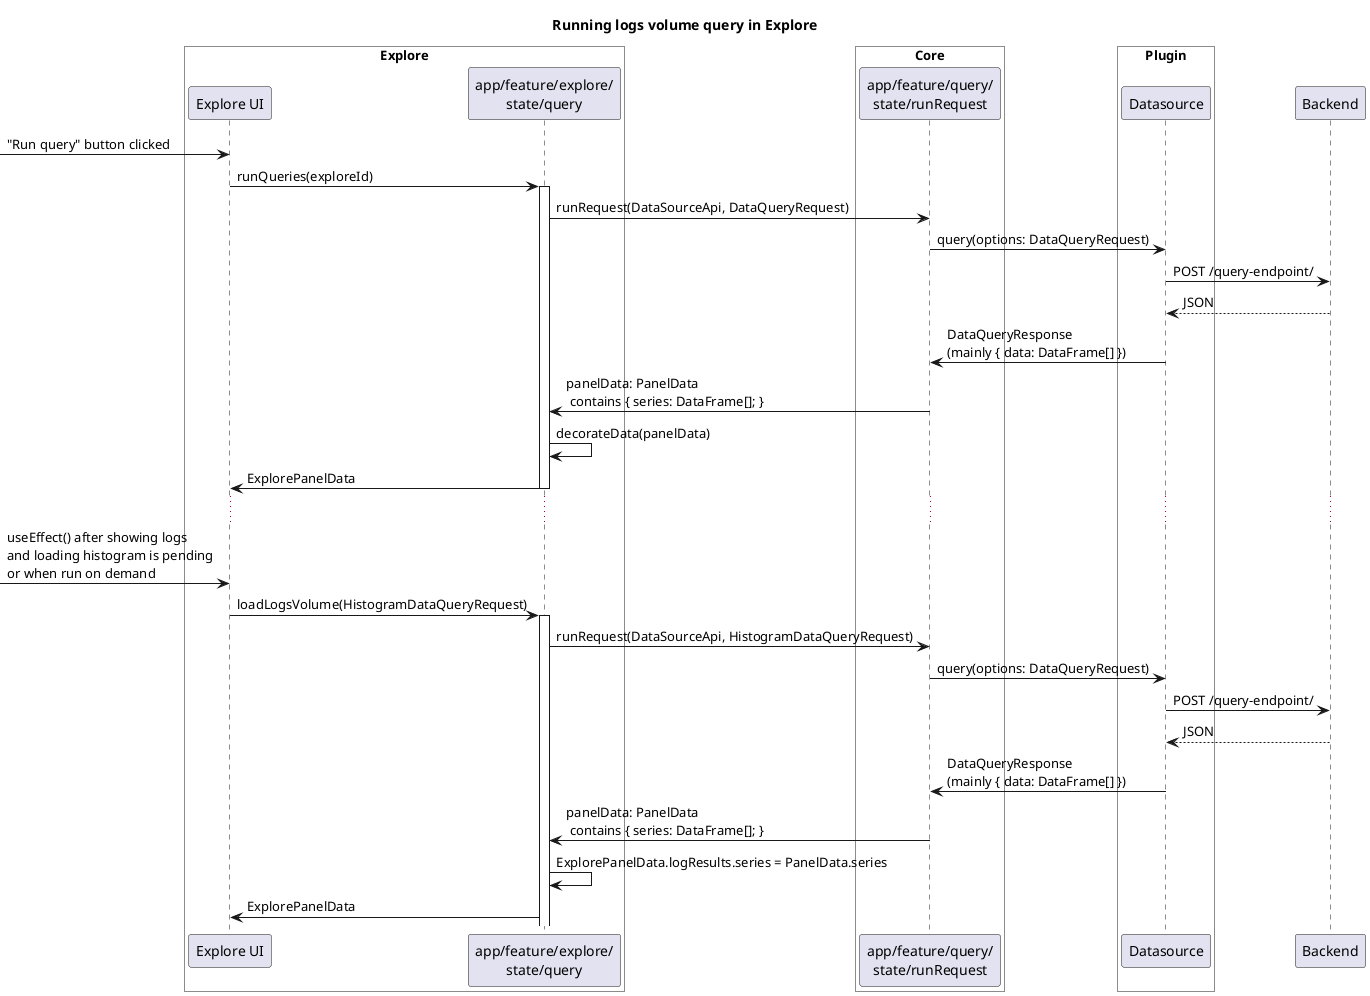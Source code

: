 @startuml

title Running logs volume query in Explore

box "Explore" #white
participant "Explore UI" as UI
participant "app/feature/explore/\nstate/query" as S
endbox

box "Core" #white
participant "app/feature/query/\nstate/runRequest" as S2
endbox

box "Plugin" #white
participant Datasource as DS
endbox

participant Backend as B

-> UI : "Run query" button clicked
UI -> S : runQueries(exploreId)
activate S
S -> S2 : runRequest(DataSourceApi, DataQueryRequest)
S2 -> DS : query(options: DataQueryRequest)
DS -> B : POST /query-endpoint/
DS <-- B : JSON
S2 <- DS : DataQueryResponse\n(mainly { data: DataFrame[] })
S <- S2 : panelData: PanelData\n contains { series: DataFrame[]; }
S -> S : decorateData(panelData)
UI <- S : ExplorePanelData
deactivate
...
-> UI : useEffect() after showing logs\nand loading histogram is pending\nor when run on demand
UI -> S : loadLogsVolume(HistogramDataQueryRequest)
activate S
S -> S2 : runRequest(DataSourceApi, HistogramDataQueryRequest)
S2 -> DS : query(options: DataQueryRequest)
DS -> B : POST /query-endpoint/
DS <-- B : JSON
S2 <- DS : DataQueryResponse\n(mainly { data: DataFrame[] })
S <- S2 : panelData: PanelData\n contains { series: DataFrame[]; }
S -> S : ExplorePanelData.logResults.series = PanelData.series
UI <- S : ExplorePanelData
@enduml

